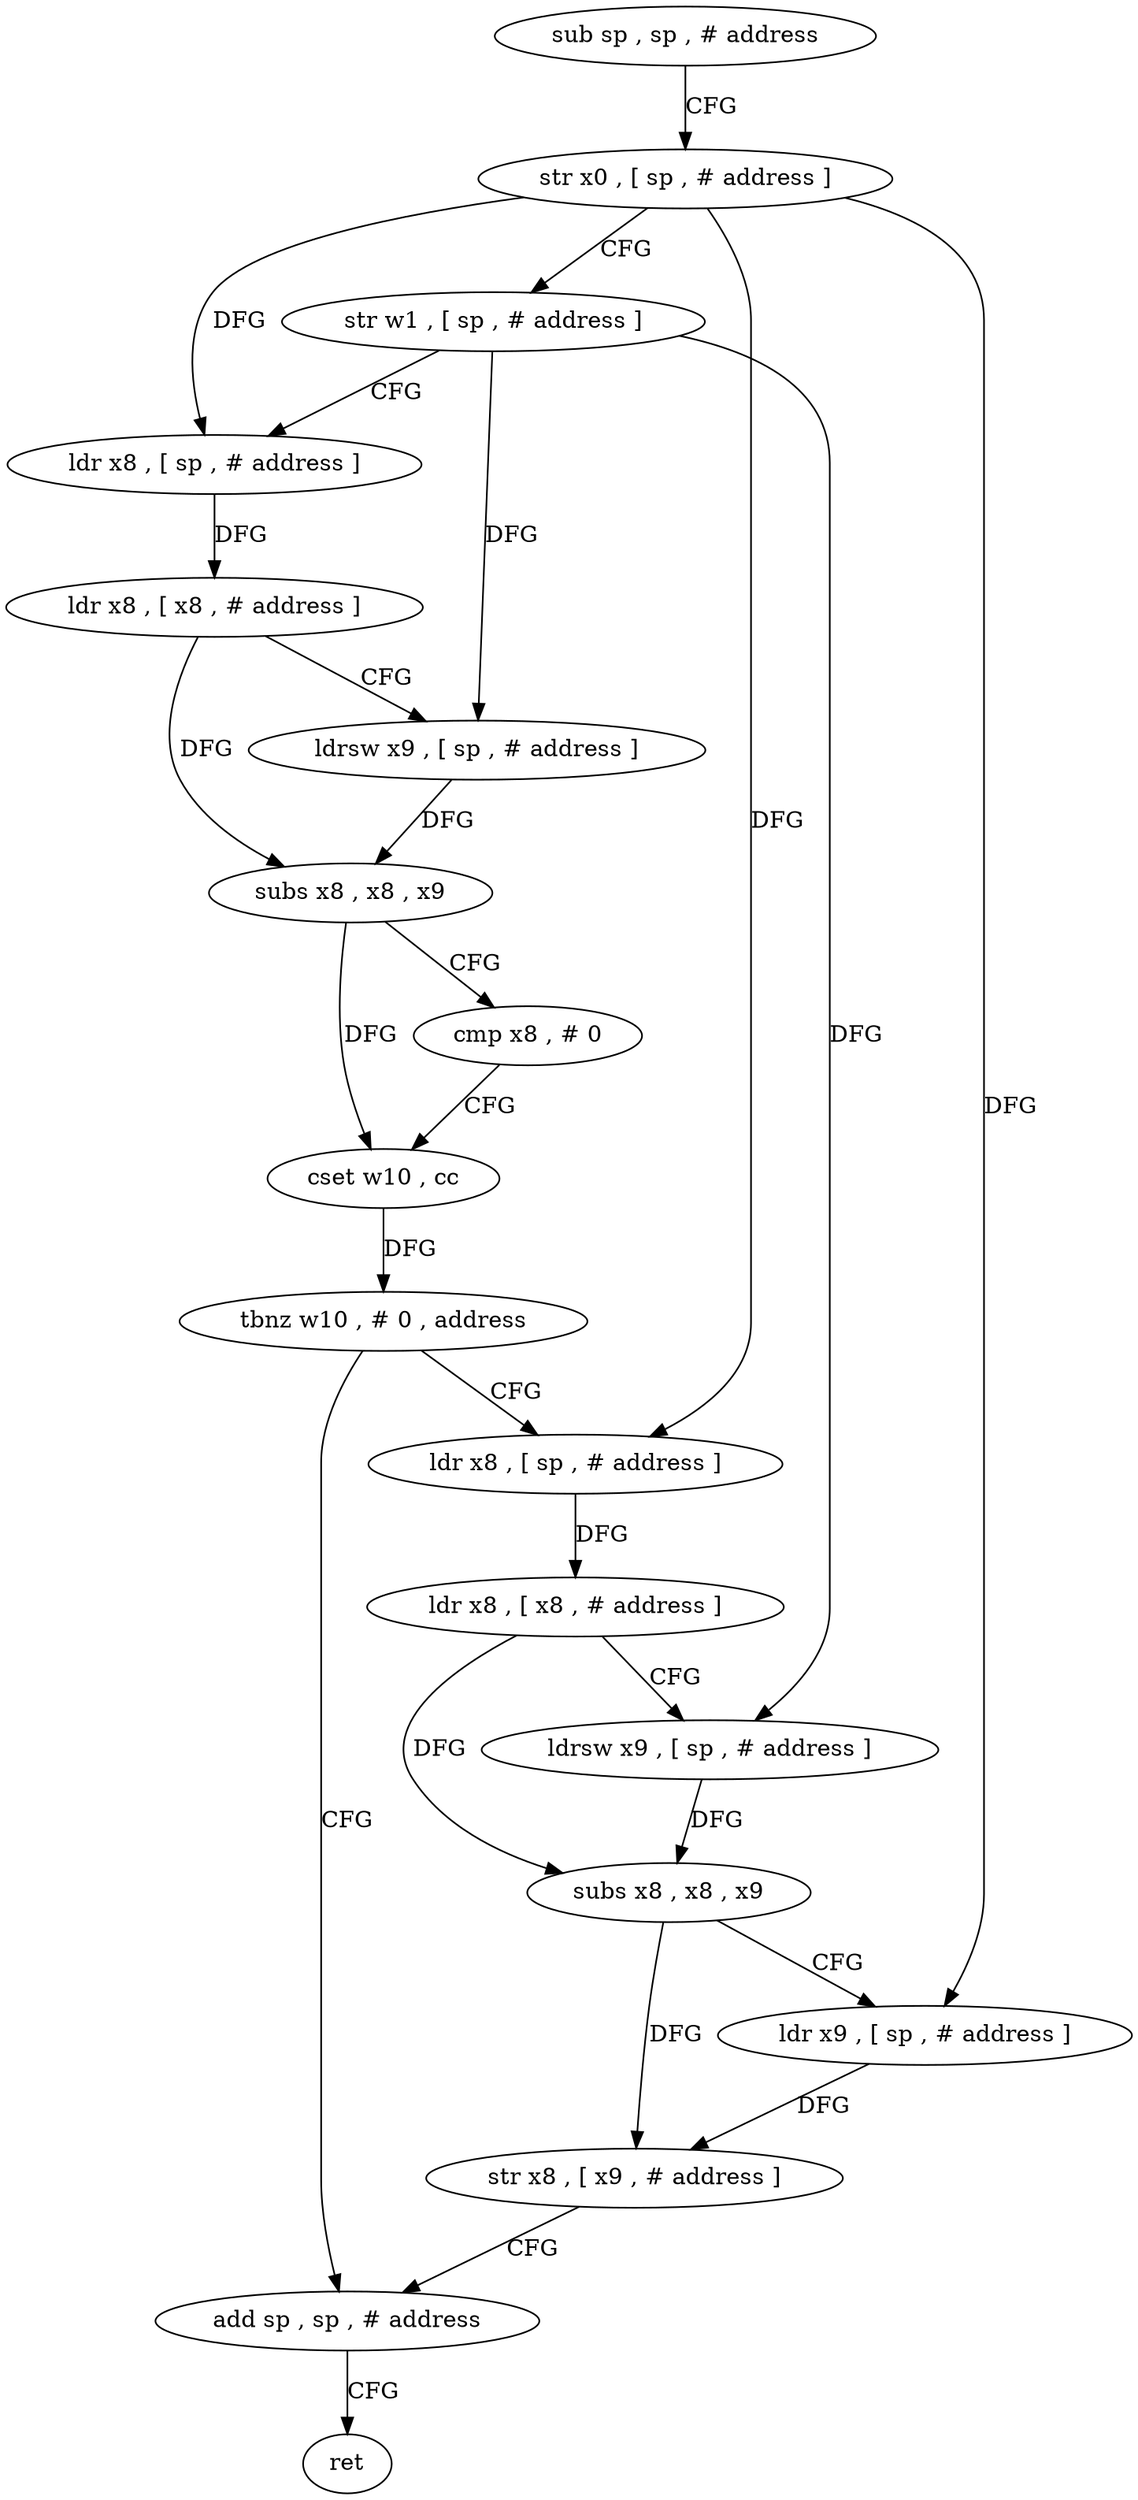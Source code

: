 digraph "func" {
"180716" [label = "sub sp , sp , # address" ]
"180720" [label = "str x0 , [ sp , # address ]" ]
"180724" [label = "str w1 , [ sp , # address ]" ]
"180728" [label = "ldr x8 , [ sp , # address ]" ]
"180732" [label = "ldr x8 , [ x8 , # address ]" ]
"180736" [label = "ldrsw x9 , [ sp , # address ]" ]
"180740" [label = "subs x8 , x8 , x9" ]
"180744" [label = "cmp x8 , # 0" ]
"180748" [label = "cset w10 , cc" ]
"180752" [label = "tbnz w10 , # 0 , address" ]
"180780" [label = "add sp , sp , # address" ]
"180756" [label = "ldr x8 , [ sp , # address ]" ]
"180784" [label = "ret" ]
"180760" [label = "ldr x8 , [ x8 , # address ]" ]
"180764" [label = "ldrsw x9 , [ sp , # address ]" ]
"180768" [label = "subs x8 , x8 , x9" ]
"180772" [label = "ldr x9 , [ sp , # address ]" ]
"180776" [label = "str x8 , [ x9 , # address ]" ]
"180716" -> "180720" [ label = "CFG" ]
"180720" -> "180724" [ label = "CFG" ]
"180720" -> "180728" [ label = "DFG" ]
"180720" -> "180756" [ label = "DFG" ]
"180720" -> "180772" [ label = "DFG" ]
"180724" -> "180728" [ label = "CFG" ]
"180724" -> "180736" [ label = "DFG" ]
"180724" -> "180764" [ label = "DFG" ]
"180728" -> "180732" [ label = "DFG" ]
"180732" -> "180736" [ label = "CFG" ]
"180732" -> "180740" [ label = "DFG" ]
"180736" -> "180740" [ label = "DFG" ]
"180740" -> "180744" [ label = "CFG" ]
"180740" -> "180748" [ label = "DFG" ]
"180744" -> "180748" [ label = "CFG" ]
"180748" -> "180752" [ label = "DFG" ]
"180752" -> "180780" [ label = "CFG" ]
"180752" -> "180756" [ label = "CFG" ]
"180780" -> "180784" [ label = "CFG" ]
"180756" -> "180760" [ label = "DFG" ]
"180760" -> "180764" [ label = "CFG" ]
"180760" -> "180768" [ label = "DFG" ]
"180764" -> "180768" [ label = "DFG" ]
"180768" -> "180772" [ label = "CFG" ]
"180768" -> "180776" [ label = "DFG" ]
"180772" -> "180776" [ label = "DFG" ]
"180776" -> "180780" [ label = "CFG" ]
}
